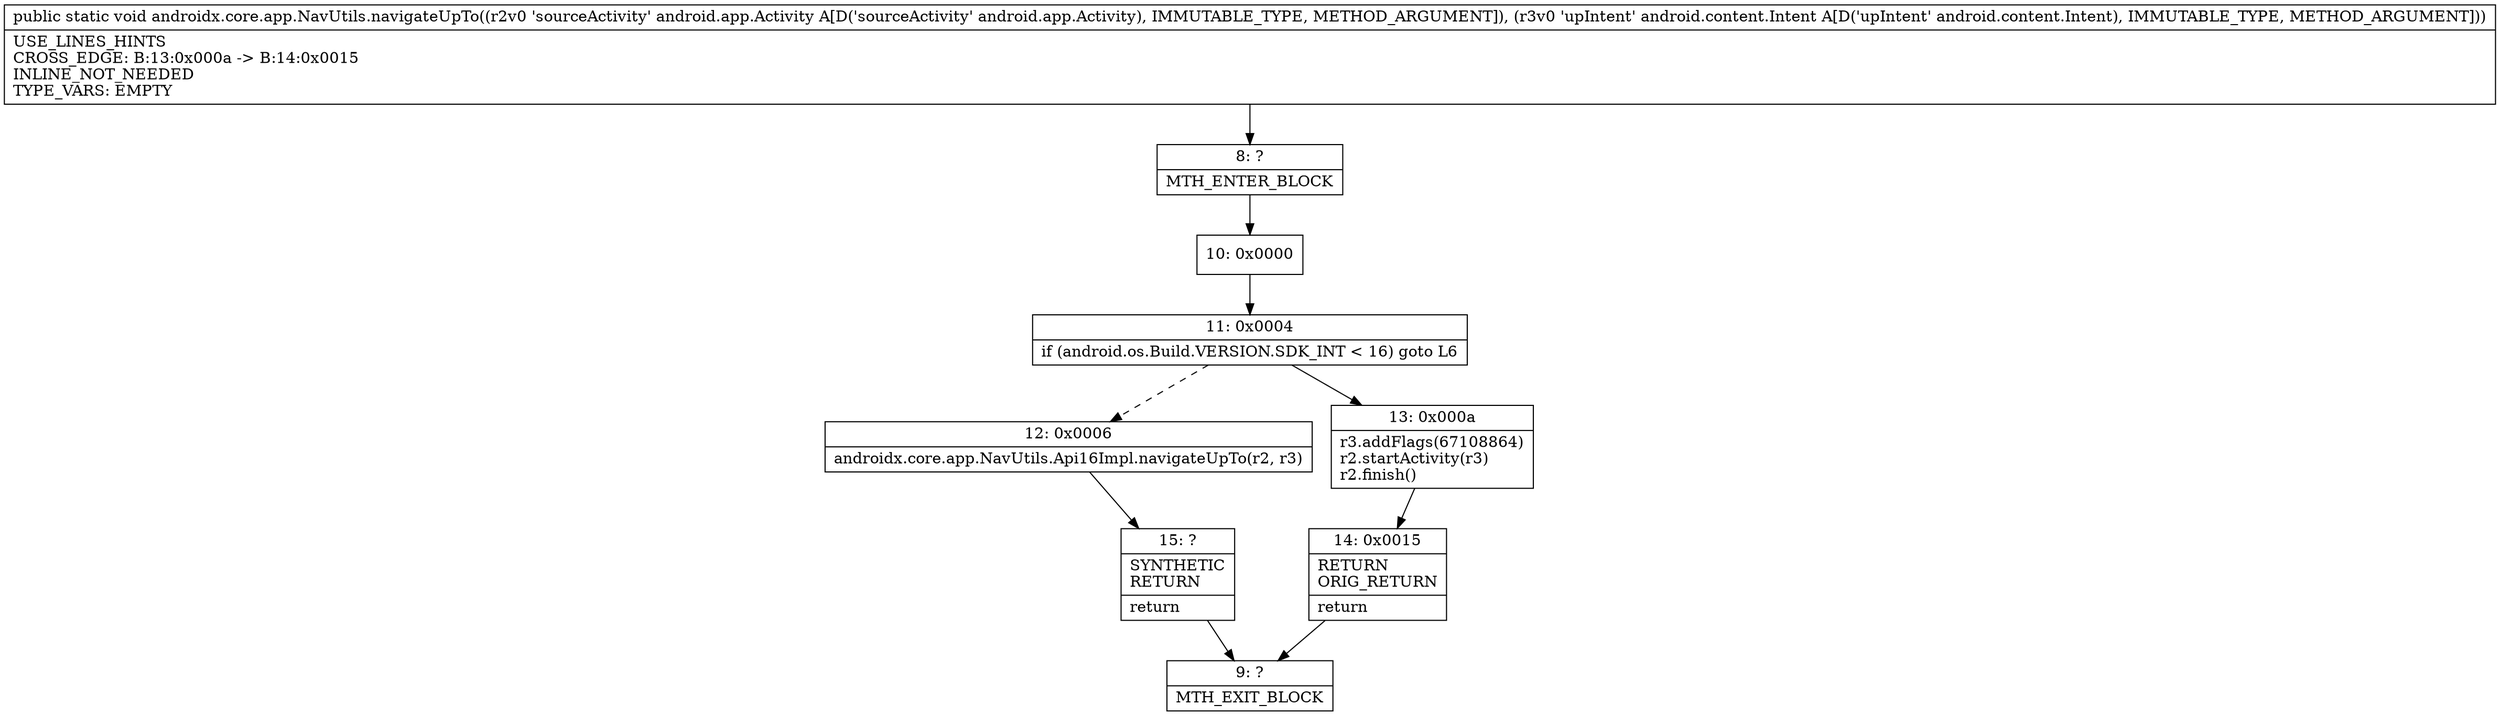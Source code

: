 digraph "CFG forandroidx.core.app.NavUtils.navigateUpTo(Landroid\/app\/Activity;Landroid\/content\/Intent;)V" {
Node_8 [shape=record,label="{8\:\ ?|MTH_ENTER_BLOCK\l}"];
Node_10 [shape=record,label="{10\:\ 0x0000}"];
Node_11 [shape=record,label="{11\:\ 0x0004|if (android.os.Build.VERSION.SDK_INT \< 16) goto L6\l}"];
Node_12 [shape=record,label="{12\:\ 0x0006|androidx.core.app.NavUtils.Api16Impl.navigateUpTo(r2, r3)\l}"];
Node_15 [shape=record,label="{15\:\ ?|SYNTHETIC\lRETURN\l|return\l}"];
Node_9 [shape=record,label="{9\:\ ?|MTH_EXIT_BLOCK\l}"];
Node_13 [shape=record,label="{13\:\ 0x000a|r3.addFlags(67108864)\lr2.startActivity(r3)\lr2.finish()\l}"];
Node_14 [shape=record,label="{14\:\ 0x0015|RETURN\lORIG_RETURN\l|return\l}"];
MethodNode[shape=record,label="{public static void androidx.core.app.NavUtils.navigateUpTo((r2v0 'sourceActivity' android.app.Activity A[D('sourceActivity' android.app.Activity), IMMUTABLE_TYPE, METHOD_ARGUMENT]), (r3v0 'upIntent' android.content.Intent A[D('upIntent' android.content.Intent), IMMUTABLE_TYPE, METHOD_ARGUMENT]))  | USE_LINES_HINTS\lCROSS_EDGE: B:13:0x000a \-\> B:14:0x0015\lINLINE_NOT_NEEDED\lTYPE_VARS: EMPTY\l}"];
MethodNode -> Node_8;Node_8 -> Node_10;
Node_10 -> Node_11;
Node_11 -> Node_12[style=dashed];
Node_11 -> Node_13;
Node_12 -> Node_15;
Node_15 -> Node_9;
Node_13 -> Node_14;
Node_14 -> Node_9;
}

